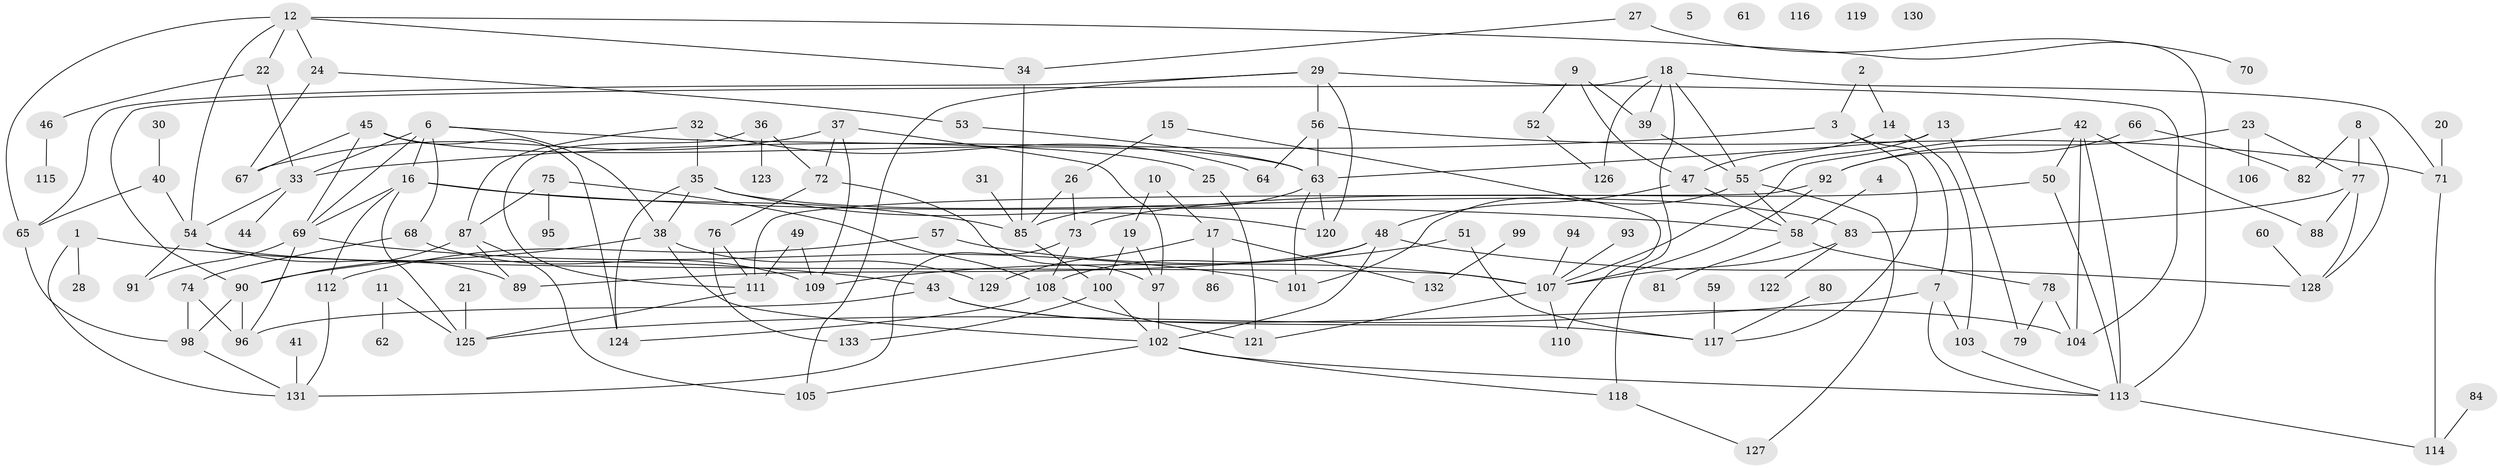 // Generated by graph-tools (version 1.1) at 2025/00/03/09/25 03:00:51]
// undirected, 133 vertices, 203 edges
graph export_dot {
graph [start="1"]
  node [color=gray90,style=filled];
  1;
  2;
  3;
  4;
  5;
  6;
  7;
  8;
  9;
  10;
  11;
  12;
  13;
  14;
  15;
  16;
  17;
  18;
  19;
  20;
  21;
  22;
  23;
  24;
  25;
  26;
  27;
  28;
  29;
  30;
  31;
  32;
  33;
  34;
  35;
  36;
  37;
  38;
  39;
  40;
  41;
  42;
  43;
  44;
  45;
  46;
  47;
  48;
  49;
  50;
  51;
  52;
  53;
  54;
  55;
  56;
  57;
  58;
  59;
  60;
  61;
  62;
  63;
  64;
  65;
  66;
  67;
  68;
  69;
  70;
  71;
  72;
  73;
  74;
  75;
  76;
  77;
  78;
  79;
  80;
  81;
  82;
  83;
  84;
  85;
  86;
  87;
  88;
  89;
  90;
  91;
  92;
  93;
  94;
  95;
  96;
  97;
  98;
  99;
  100;
  101;
  102;
  103;
  104;
  105;
  106;
  107;
  108;
  109;
  110;
  111;
  112;
  113;
  114;
  115;
  116;
  117;
  118;
  119;
  120;
  121;
  122;
  123;
  124;
  125;
  126;
  127;
  128;
  129;
  130;
  131;
  132;
  133;
  1 -- 28;
  1 -- 43;
  1 -- 131;
  2 -- 3;
  2 -- 14;
  3 -- 7;
  3 -- 33;
  3 -- 117;
  4 -- 58;
  6 -- 16;
  6 -- 25;
  6 -- 33;
  6 -- 38;
  6 -- 68;
  6 -- 69;
  7 -- 103;
  7 -- 113;
  7 -- 125;
  8 -- 77;
  8 -- 82;
  8 -- 128;
  9 -- 39;
  9 -- 47;
  9 -- 52;
  10 -- 17;
  10 -- 19;
  11 -- 62;
  11 -- 125;
  12 -- 22;
  12 -- 24;
  12 -- 34;
  12 -- 54;
  12 -- 65;
  12 -- 113;
  13 -- 55;
  13 -- 63;
  13 -- 79;
  14 -- 47;
  14 -- 103;
  15 -- 26;
  15 -- 110;
  16 -- 58;
  16 -- 69;
  16 -- 85;
  16 -- 112;
  16 -- 125;
  17 -- 86;
  17 -- 129;
  17 -- 132;
  18 -- 39;
  18 -- 55;
  18 -- 71;
  18 -- 90;
  18 -- 118;
  18 -- 126;
  19 -- 97;
  19 -- 100;
  20 -- 71;
  21 -- 125;
  22 -- 33;
  22 -- 46;
  23 -- 77;
  23 -- 92;
  23 -- 106;
  24 -- 53;
  24 -- 67;
  25 -- 121;
  26 -- 73;
  26 -- 85;
  27 -- 34;
  27 -- 70;
  29 -- 56;
  29 -- 65;
  29 -- 104;
  29 -- 105;
  29 -- 120;
  30 -- 40;
  31 -- 85;
  32 -- 35;
  32 -- 64;
  32 -- 87;
  33 -- 44;
  33 -- 54;
  34 -- 85;
  35 -- 38;
  35 -- 83;
  35 -- 120;
  35 -- 124;
  36 -- 72;
  36 -- 111;
  36 -- 123;
  37 -- 67;
  37 -- 72;
  37 -- 97;
  37 -- 109;
  38 -- 90;
  38 -- 102;
  38 -- 129;
  39 -- 55;
  40 -- 54;
  40 -- 65;
  41 -- 131;
  42 -- 50;
  42 -- 88;
  42 -- 104;
  42 -- 107;
  42 -- 113;
  43 -- 96;
  43 -- 104;
  43 -- 117;
  45 -- 63;
  45 -- 67;
  45 -- 69;
  45 -- 124;
  46 -- 115;
  47 -- 48;
  47 -- 58;
  48 -- 89;
  48 -- 102;
  48 -- 108;
  48 -- 128;
  49 -- 109;
  49 -- 111;
  50 -- 73;
  50 -- 113;
  51 -- 109;
  51 -- 117;
  52 -- 126;
  53 -- 63;
  54 -- 89;
  54 -- 91;
  54 -- 107;
  55 -- 58;
  55 -- 101;
  55 -- 127;
  56 -- 63;
  56 -- 64;
  56 -- 71;
  57 -- 107;
  57 -- 112;
  58 -- 78;
  58 -- 81;
  59 -- 117;
  60 -- 128;
  63 -- 85;
  63 -- 101;
  63 -- 120;
  65 -- 98;
  66 -- 82;
  66 -- 92;
  68 -- 74;
  68 -- 109;
  69 -- 91;
  69 -- 96;
  69 -- 101;
  71 -- 114;
  72 -- 76;
  72 -- 97;
  73 -- 108;
  73 -- 131;
  74 -- 96;
  74 -- 98;
  75 -- 87;
  75 -- 95;
  75 -- 108;
  76 -- 111;
  76 -- 133;
  77 -- 83;
  77 -- 88;
  77 -- 128;
  78 -- 79;
  78 -- 104;
  80 -- 117;
  83 -- 107;
  83 -- 122;
  84 -- 114;
  85 -- 100;
  87 -- 89;
  87 -- 90;
  87 -- 105;
  90 -- 96;
  90 -- 98;
  92 -- 107;
  92 -- 111;
  93 -- 107;
  94 -- 107;
  97 -- 102;
  98 -- 131;
  99 -- 132;
  100 -- 102;
  100 -- 133;
  102 -- 105;
  102 -- 113;
  102 -- 118;
  103 -- 113;
  107 -- 110;
  107 -- 121;
  108 -- 121;
  108 -- 124;
  111 -- 125;
  112 -- 131;
  113 -- 114;
  118 -- 127;
}
